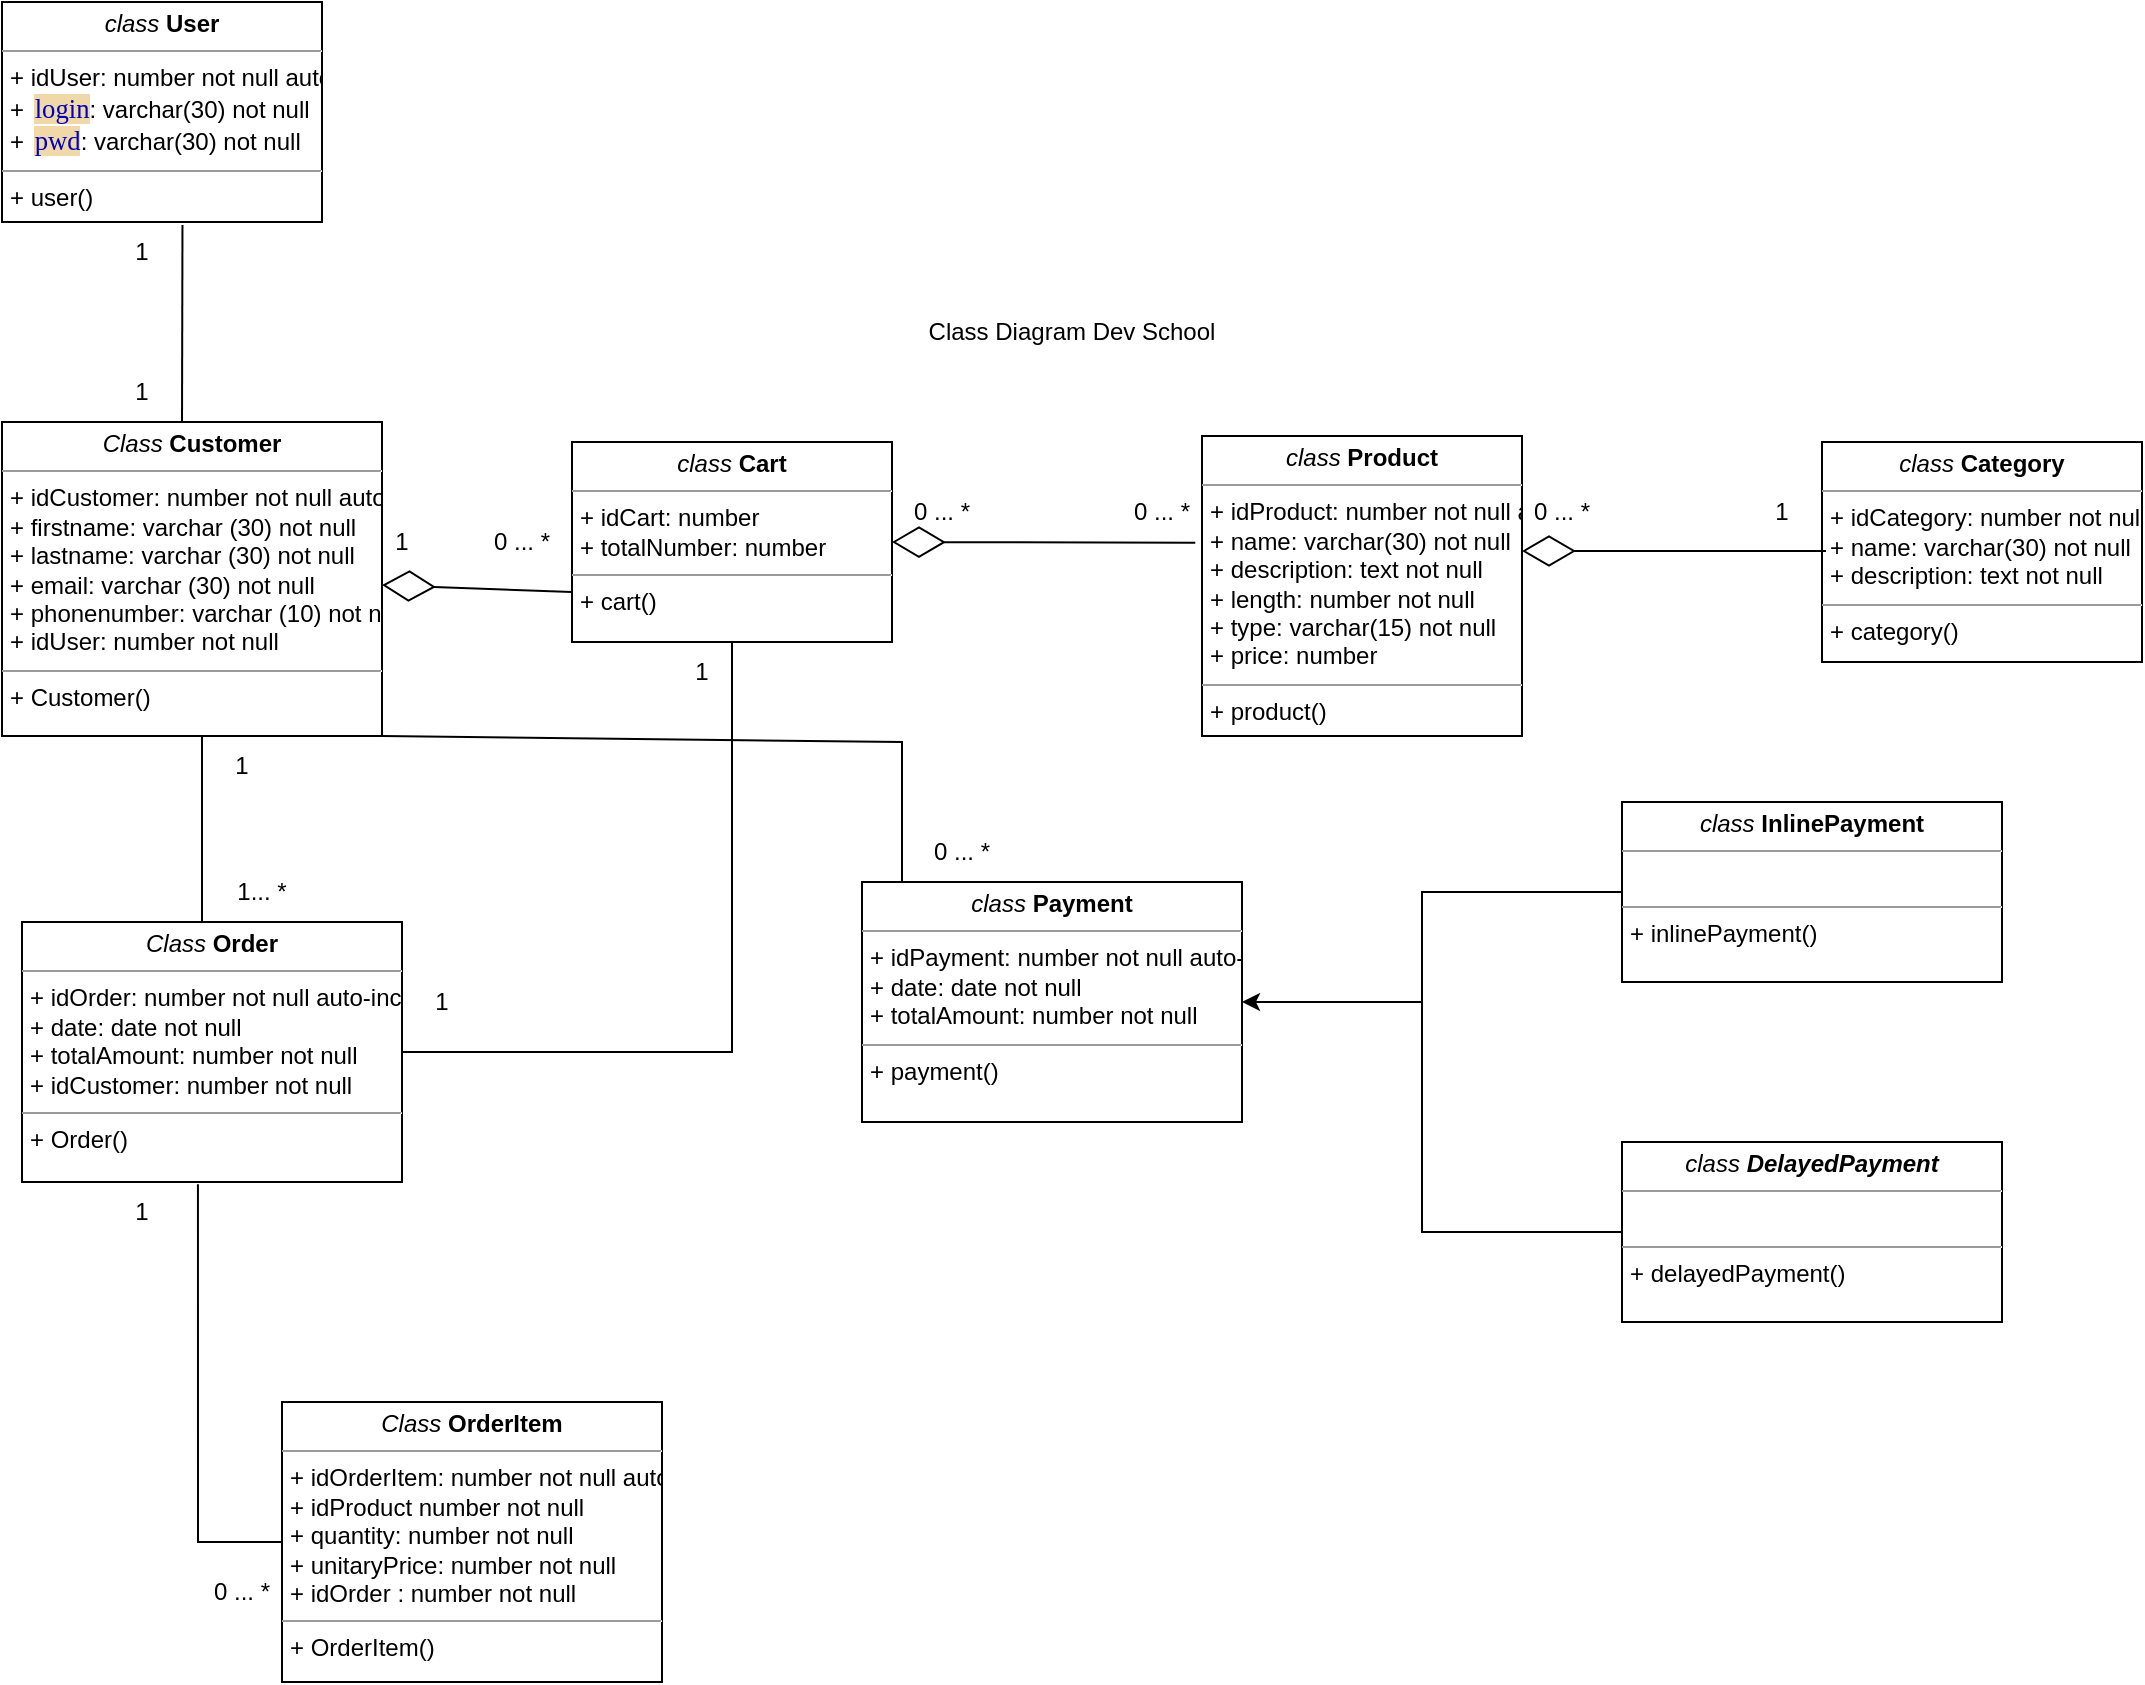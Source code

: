 <mxfile version="24.8.0">
  <diagram name="Page-1" id="c4acf3e9-155e-7222-9cf6-157b1a14988f">
    <mxGraphModel dx="1345" dy="1660" grid="1" gridSize="10" guides="1" tooltips="1" connect="1" arrows="1" fold="1" page="1" pageScale="1" pageWidth="850" pageHeight="1100" background="none" math="0" shadow="0">
      <root>
        <mxCell id="0" />
        <mxCell id="1" parent="0" />
        <mxCell id="5d2195bd80daf111-10" value="&lt;p style=&quot;margin: 4px 0px 0px; text-align: center;&quot;&gt;&lt;i&gt;class &lt;b&gt;Delayed&lt;/b&gt;&lt;/i&gt;&lt;b&gt;&lt;i&gt;Payment&lt;/i&gt;&lt;/b&gt;&lt;/p&gt;&lt;hr size=&quot;1&quot;&gt;&lt;p style=&quot;margin: 0px 0px 0px 4px;&quot;&gt;&lt;br&gt;&lt;/p&gt;&lt;hr size=&quot;1&quot;&gt;&lt;p style=&quot;margin: 0px 0px 0px 4px;&quot;&gt;+ delayed&lt;span style=&quot;background-color: initial;&quot;&gt;Payment()&lt;/span&gt;&lt;/p&gt;" style="verticalAlign=top;align=left;overflow=fill;fontSize=12;fontFamily=Helvetica;html=1;rounded=0;shadow=0;comic=0;labelBackgroundColor=none;strokeWidth=1" parent="1" vertex="1">
          <mxGeometry x="870" y="430" width="190" height="90" as="geometry" />
        </mxCell>
        <mxCell id="5d2195bd80daf111-15" value="&lt;p style=&quot;margin:0px;margin-top:4px;text-align:center;&quot;&gt;&lt;i&gt;class &lt;/i&gt;&lt;b style=&quot;&quot;&gt;P&lt;/b&gt;&lt;b&gt;ayment&lt;/b&gt;&lt;/p&gt;&lt;hr size=&quot;1&quot;&gt;&lt;p style=&quot;margin:0px;margin-left:4px;&quot;&gt;+ idPayment:&amp;nbsp;&lt;span style=&quot;background-color: initial;&quot;&gt;number not null auto-incremented&lt;/span&gt;&lt;/p&gt;&lt;p style=&quot;margin: 0px 0px 0px 4px;&quot;&gt;+ date: date not null&lt;/p&gt;&lt;p style=&quot;margin: 0px 0px 0px 4px;&quot;&gt;&lt;span style=&quot;background-color: initial;&quot;&gt;+ totalAmount: number not null&lt;/span&gt;&lt;/p&gt;&lt;hr size=&quot;1&quot;&gt;&lt;p style=&quot;margin:0px;margin-left:4px;&quot;&gt;+ payment()&lt;br&gt;&lt;/p&gt;" style="verticalAlign=top;align=left;overflow=fill;fontSize=12;fontFamily=Helvetica;html=1;rounded=0;shadow=0;comic=0;labelBackgroundColor=none;strokeWidth=1" parent="1" vertex="1">
          <mxGeometry x="490" y="300" width="190" height="120" as="geometry" />
        </mxCell>
        <mxCell id="5d2195bd80daf111-18" value="&lt;p style=&quot;margin:0px;margin-top:4px;text-align:center;&quot;&gt;&lt;i&gt;Class&amp;nbsp;&lt;/i&gt;&lt;b&gt;Customer&lt;/b&gt;&lt;/p&gt;&lt;hr size=&quot;1&quot;&gt;&lt;p style=&quot;margin:0px;margin-left:4px;&quot;&gt;+ idCustomer: number not null auto-incremented&lt;/p&gt;&lt;p style=&quot;margin:0px;margin-left:4px;&quot;&gt;+ firstname: varchar (30) not null&lt;/p&gt;&lt;p style=&quot;margin:0px;margin-left:4px;&quot;&gt;+ lastname: varchar (30) not null&lt;/p&gt;&lt;p style=&quot;margin:0px;margin-left:4px;&quot;&gt;+ email: varchar (30) not null&lt;/p&gt;&lt;p style=&quot;margin:0px;margin-left:4px;&quot;&gt;+ phonenumber: varchar (10) not null&lt;/p&gt;&lt;p style=&quot;margin:0px;margin-left:4px;&quot;&gt;+ idUser: number&amp;nbsp;&lt;span style=&quot;background-color: initial;&quot;&gt;not null&amp;nbsp;&lt;/span&gt;&lt;/p&gt;&lt;hr size=&quot;1&quot;&gt;&lt;p style=&quot;margin:0px;margin-left:4px;&quot;&gt;+ Customer()&lt;br&gt;&lt;/p&gt;" style="verticalAlign=top;align=left;overflow=fill;fontSize=12;fontFamily=Helvetica;html=1;rounded=0;shadow=0;comic=0;labelBackgroundColor=none;strokeWidth=1" parent="1" vertex="1">
          <mxGeometry x="60" y="70" width="190" height="157" as="geometry" />
        </mxCell>
        <mxCell id="5d2195bd80daf111-19" value="&lt;p style=&quot;margin: 4px 0px 0px; text-align: center;&quot;&gt;&lt;i&gt;Class&amp;nbsp;&lt;/i&gt;&lt;b&gt;Order&lt;/b&gt;&lt;/p&gt;&lt;hr size=&quot;1&quot;&gt;&lt;p style=&quot;margin: 0px 0px 0px 4px;&quot;&gt;+ idOrder: number not null auto-incremented&lt;/p&gt;&lt;p style=&quot;margin: 0px 0px 0px 4px;&quot;&gt;+ date: date not null&lt;/p&gt;&lt;p style=&quot;margin: 0px 0px 0px 4px;&quot;&gt;&lt;span style=&quot;background-color: initial;&quot;&gt;+ totalAmount: number not null&lt;/span&gt;&lt;/p&gt;&lt;p style=&quot;margin: 0px 0px 0px 4px;&quot;&gt;&lt;span style=&quot;background-color: initial;&quot;&gt;+ idCustomer:&amp;nbsp;&lt;/span&gt;&lt;span style=&quot;background-color: initial;&quot;&gt;number not null&lt;/span&gt;&lt;/p&gt;&lt;hr size=&quot;1&quot;&gt;&lt;p style=&quot;margin: 0px 0px 0px 4px;&quot;&gt;+ Order()&lt;span style=&quot;white-space: pre;&quot;&gt;&#x9;&lt;/span&gt;&lt;/p&gt;" style="verticalAlign=top;align=left;overflow=fill;fontSize=12;fontFamily=Helvetica;html=1;rounded=0;shadow=0;comic=0;labelBackgroundColor=none;strokeWidth=1" parent="1" vertex="1">
          <mxGeometry x="70" y="320" width="190" height="130" as="geometry" />
        </mxCell>
        <mxCell id="5d2195bd80daf111-20" value="&lt;p style=&quot;margin:0px;margin-top:4px;text-align:center;&quot;&gt;&lt;i&gt;class&amp;nbsp;&lt;/i&gt;&lt;b&gt;InlinePayment&lt;/b&gt;&lt;/p&gt;&lt;hr size=&quot;1&quot;&gt;&lt;p style=&quot;margin:0px;margin-left:4px;&quot;&gt;&lt;br&gt;&lt;/p&gt;&lt;hr size=&quot;1&quot;&gt;&lt;p style=&quot;margin:0px;margin-left:4px;&quot;&gt;+ inlinePayment()&lt;br&gt;&lt;/p&gt;" style="verticalAlign=top;align=left;overflow=fill;fontSize=12;fontFamily=Helvetica;html=1;rounded=0;shadow=0;comic=0;labelBackgroundColor=none;strokeWidth=1" parent="1" vertex="1">
          <mxGeometry x="870" y="260" width="190" height="90" as="geometry" />
        </mxCell>
        <mxCell id="kqFgWEBfV6XpofDg471r-1" value="&lt;p style=&quot;margin:0px;margin-top:4px;text-align:center;&quot;&gt;&lt;i&gt;class&amp;nbsp;&lt;/i&gt;&lt;b&gt;Cart&lt;/b&gt;&lt;/p&gt;&lt;hr size=&quot;1&quot;&gt;&lt;p style=&quot;margin:0px;margin-left:4px;&quot;&gt;+ idCart: number&lt;br&gt;+ totalNumber:&amp;nbsp;&lt;span style=&quot;background-color: initial;&quot;&gt;number&lt;/span&gt;&lt;/p&gt;&lt;hr size=&quot;1&quot;&gt;&lt;p style=&quot;margin:0px;margin-left:4px;&quot;&gt;+ cart()&lt;br&gt;&lt;/p&gt;" style="verticalAlign=top;align=left;overflow=fill;fontSize=12;fontFamily=Helvetica;html=1;rounded=0;shadow=0;comic=0;labelBackgroundColor=none;strokeWidth=1" vertex="1" parent="1">
          <mxGeometry x="345" y="80" width="160" height="100" as="geometry" />
        </mxCell>
        <mxCell id="kqFgWEBfV6XpofDg471r-2" value="&lt;p style=&quot;margin:0px;margin-top:4px;text-align:center;&quot;&gt;&lt;i&gt;class&amp;nbsp;&lt;/i&gt;&lt;b&gt;Product&lt;/b&gt;&lt;/p&gt;&lt;hr size=&quot;1&quot;&gt;&lt;p style=&quot;margin:0px;margin-left:4px;&quot;&gt;+ idProduct: number&amp;nbsp;&lt;span style=&quot;background-color: initial;&quot;&gt;not null auto-incremented&lt;/span&gt;&lt;/p&gt;&lt;p style=&quot;margin:0px;margin-left:4px;&quot;&gt;+ name: varchar(30) not null&lt;/p&gt;&lt;p style=&quot;margin:0px;margin-left:4px;&quot;&gt;+ description: text not null&lt;/p&gt;&lt;p style=&quot;margin:0px;margin-left:4px;&quot;&gt;+ length: number not null&lt;/p&gt;&lt;p style=&quot;margin:0px;margin-left:4px;&quot;&gt;+ type: varchar(15) not null&lt;br&gt;+ price:&amp;nbsp;&lt;span style=&quot;background-color: initial;&quot;&gt;number&lt;/span&gt;&lt;/p&gt;&lt;hr size=&quot;1&quot;&gt;&lt;p style=&quot;margin:0px;margin-left:4px;&quot;&gt;+ product()&lt;br&gt;&lt;/p&gt;" style="verticalAlign=top;align=left;overflow=fill;fontSize=12;fontFamily=Helvetica;html=1;rounded=0;shadow=0;comic=0;labelBackgroundColor=none;strokeWidth=1" vertex="1" parent="1">
          <mxGeometry x="660" y="77" width="160" height="150" as="geometry" />
        </mxCell>
        <mxCell id="kqFgWEBfV6XpofDg471r-3" value="&lt;p style=&quot;margin:0px;margin-top:4px;text-align:center;&quot;&gt;&lt;i&gt;class&amp;nbsp;&lt;/i&gt;&lt;b&gt;Category&lt;/b&gt;&lt;/p&gt;&lt;hr size=&quot;1&quot;&gt;&lt;p style=&quot;margin:0px;margin-left:4px;&quot;&gt;+ idCategory: number&amp;nbsp;&lt;span style=&quot;background-color: initial;&quot;&gt;not null auto-incremented&lt;/span&gt;&lt;/p&gt;&lt;p style=&quot;margin:0px;margin-left:4px;&quot;&gt;+ name: varchar(30) not null&lt;/p&gt;&lt;p style=&quot;margin:0px;margin-left:4px;&quot;&gt;+ description: text not null&lt;/p&gt;&lt;hr size=&quot;1&quot;&gt;&lt;p style=&quot;margin:0px;margin-left:4px;&quot;&gt;+ category()&lt;br&gt;&lt;/p&gt;" style="verticalAlign=top;align=left;overflow=fill;fontSize=12;fontFamily=Helvetica;html=1;rounded=0;shadow=0;comic=0;labelBackgroundColor=none;strokeWidth=1" vertex="1" parent="1">
          <mxGeometry x="970" y="80" width="160" height="110" as="geometry" />
        </mxCell>
        <mxCell id="kqFgWEBfV6XpofDg471r-4" value="Class Diagram Dev School" style="text;html=1;align=center;verticalAlign=middle;whiteSpace=wrap;rounded=0;" vertex="1" parent="1">
          <mxGeometry x="505" y="10" width="180" height="30" as="geometry" />
        </mxCell>
        <mxCell id="kqFgWEBfV6XpofDg471r-5" value="" style="endArrow=classic;html=1;rounded=0;entryX=1;entryY=0.5;entryDx=0;entryDy=0;exitX=0;exitY=0.5;exitDx=0;exitDy=0;" edge="1" parent="1" source="5d2195bd80daf111-20" target="5d2195bd80daf111-15">
          <mxGeometry width="50" height="50" relative="1" as="geometry">
            <mxPoint x="730" y="440" as="sourcePoint" />
            <mxPoint x="780" y="390" as="targetPoint" />
            <Array as="points">
              <mxPoint x="770" y="305" />
              <mxPoint x="770" y="360" />
            </Array>
          </mxGeometry>
        </mxCell>
        <mxCell id="kqFgWEBfV6XpofDg471r-6" value="" style="endArrow=none;html=1;rounded=0;exitX=0;exitY=0.5;exitDx=0;exitDy=0;" edge="1" parent="1" source="5d2195bd80daf111-10">
          <mxGeometry width="50" height="50" relative="1" as="geometry">
            <mxPoint x="730" y="440" as="sourcePoint" />
            <mxPoint x="770" y="360" as="targetPoint" />
            <Array as="points">
              <mxPoint x="770" y="475" />
            </Array>
          </mxGeometry>
        </mxCell>
        <mxCell id="kqFgWEBfV6XpofDg471r-7" value="" style="endArrow=none;html=1;rounded=0;exitX=1;exitY=1;exitDx=0;exitDy=0;" edge="1" parent="1" source="5d2195bd80daf111-18">
          <mxGeometry width="50" height="50" relative="1" as="geometry">
            <mxPoint x="480" y="360" as="sourcePoint" />
            <mxPoint x="510" y="300" as="targetPoint" />
            <Array as="points">
              <mxPoint x="510" y="230" />
            </Array>
          </mxGeometry>
        </mxCell>
        <mxCell id="kqFgWEBfV6XpofDg471r-8" value="" style="endArrow=none;html=1;rounded=0;" edge="1" parent="1">
          <mxGeometry width="50" height="50" relative="1" as="geometry">
            <mxPoint x="160" y="320" as="sourcePoint" />
            <mxPoint x="160" y="227" as="targetPoint" />
          </mxGeometry>
        </mxCell>
        <mxCell id="kqFgWEBfV6XpofDg471r-9" value="" style="endArrow=none;html=1;rounded=0;exitX=1;exitY=0.5;exitDx=0;exitDy=0;entryX=0.5;entryY=1;entryDx=0;entryDy=0;" edge="1" parent="1" source="5d2195bd80daf111-19" target="kqFgWEBfV6XpofDg471r-1">
          <mxGeometry width="50" height="50" relative="1" as="geometry">
            <mxPoint x="480" y="360" as="sourcePoint" />
            <mxPoint x="530" y="310" as="targetPoint" />
            <Array as="points">
              <mxPoint x="425" y="385" />
            </Array>
          </mxGeometry>
        </mxCell>
        <mxCell id="kqFgWEBfV6XpofDg471r-10" value="" style="endArrow=diamondThin;endFill=0;endSize=24;html=1;rounded=0;entryX=1;entryY=0.5;entryDx=0;entryDy=0;exitX=-0.021;exitY=0.356;exitDx=0;exitDy=0;exitPerimeter=0;" edge="1" parent="1" source="kqFgWEBfV6XpofDg471r-2" target="kqFgWEBfV6XpofDg471r-1">
          <mxGeometry width="160" relative="1" as="geometry">
            <mxPoint x="620" y="170" as="sourcePoint" />
            <mxPoint x="780" y="170" as="targetPoint" />
          </mxGeometry>
        </mxCell>
        <mxCell id="kqFgWEBfV6XpofDg471r-11" value="" style="endArrow=diamondThin;endFill=0;endSize=24;html=1;rounded=0;entryX=1;entryY=0.5;entryDx=0;entryDy=0;exitX=0;exitY=0.75;exitDx=0;exitDy=0;" edge="1" parent="1" source="kqFgWEBfV6XpofDg471r-1">
          <mxGeometry width="160" relative="1" as="geometry">
            <mxPoint x="340" y="150" as="sourcePoint" />
            <mxPoint x="250" y="151.5" as="targetPoint" />
          </mxGeometry>
        </mxCell>
        <mxCell id="kqFgWEBfV6XpofDg471r-12" value="" style="endArrow=diamondThin;endFill=0;endSize=24;html=1;rounded=0;entryX=1;entryY=0.5;entryDx=0;entryDy=0;exitX=-0.021;exitY=0.356;exitDx=0;exitDy=0;exitPerimeter=0;" edge="1" parent="1">
          <mxGeometry width="160" relative="1" as="geometry">
            <mxPoint x="972" y="134.5" as="sourcePoint" />
            <mxPoint x="820" y="134.5" as="targetPoint" />
          </mxGeometry>
        </mxCell>
        <mxCell id="kqFgWEBfV6XpofDg471r-13" value="0 ... *" style="text;html=1;align=center;verticalAlign=middle;whiteSpace=wrap;rounded=0;" vertex="1" parent="1">
          <mxGeometry x="290" y="115" width="60" height="30" as="geometry" />
        </mxCell>
        <mxCell id="kqFgWEBfV6XpofDg471r-14" value="1" style="text;html=1;align=center;verticalAlign=middle;whiteSpace=wrap;rounded=0;" vertex="1" parent="1">
          <mxGeometry x="230" y="115" width="60" height="30" as="geometry" />
        </mxCell>
        <mxCell id="kqFgWEBfV6XpofDg471r-15" value="1" style="text;html=1;align=center;verticalAlign=middle;whiteSpace=wrap;rounded=0;" vertex="1" parent="1">
          <mxGeometry x="150" y="227" width="60" height="30" as="geometry" />
        </mxCell>
        <mxCell id="kqFgWEBfV6XpofDg471r-16" value="1... *" style="text;html=1;align=center;verticalAlign=middle;whiteSpace=wrap;rounded=0;" vertex="1" parent="1">
          <mxGeometry x="160" y="290" width="60" height="30" as="geometry" />
        </mxCell>
        <mxCell id="kqFgWEBfV6XpofDg471r-19" value="1" style="text;html=1;align=center;verticalAlign=middle;whiteSpace=wrap;rounded=0;" vertex="1" parent="1">
          <mxGeometry x="250" y="345" width="60" height="30" as="geometry" />
        </mxCell>
        <mxCell id="kqFgWEBfV6XpofDg471r-20" value="1" style="text;html=1;align=center;verticalAlign=middle;whiteSpace=wrap;rounded=0;" vertex="1" parent="1">
          <mxGeometry x="380" y="180" width="60" height="30" as="geometry" />
        </mxCell>
        <mxCell id="kqFgWEBfV6XpofDg471r-21" value="0 ... *" style="text;html=1;align=center;verticalAlign=middle;whiteSpace=wrap;rounded=0;" vertex="1" parent="1">
          <mxGeometry x="510" y="270" width="60" height="30" as="geometry" />
        </mxCell>
        <mxCell id="kqFgWEBfV6XpofDg471r-22" value="0 ... *" style="text;html=1;align=center;verticalAlign=middle;whiteSpace=wrap;rounded=0;" vertex="1" parent="1">
          <mxGeometry x="610" y="100" width="60" height="30" as="geometry" />
        </mxCell>
        <mxCell id="kqFgWEBfV6XpofDg471r-23" value="0 ... *" style="text;html=1;align=center;verticalAlign=middle;whiteSpace=wrap;rounded=0;" vertex="1" parent="1">
          <mxGeometry x="500" y="100" width="60" height="30" as="geometry" />
        </mxCell>
        <mxCell id="kqFgWEBfV6XpofDg471r-24" value="0 ... *" style="text;html=1;align=center;verticalAlign=middle;whiteSpace=wrap;rounded=0;" vertex="1" parent="1">
          <mxGeometry x="810" y="100" width="60" height="30" as="geometry" />
        </mxCell>
        <mxCell id="kqFgWEBfV6XpofDg471r-25" value="1" style="text;html=1;align=center;verticalAlign=middle;whiteSpace=wrap;rounded=0;" vertex="1" parent="1">
          <mxGeometry x="920" y="100" width="60" height="30" as="geometry" />
        </mxCell>
        <mxCell id="kqFgWEBfV6XpofDg471r-26" value="&lt;p style=&quot;margin: 4px 0px 0px; text-align: center;&quot;&gt;&lt;i&gt;Class&amp;nbsp;&lt;/i&gt;&lt;b&gt;OrderItem&lt;/b&gt;&lt;/p&gt;&lt;hr size=&quot;1&quot;&gt;&lt;p style=&quot;margin: 0px 0px 0px 4px;&quot;&gt;+ idOrderItem: number not null auto-incremented&lt;/p&gt;&lt;p style=&quot;margin: 0px 0px 0px 4px;&quot;&gt;+ idProduct number not null&lt;/p&gt;&lt;p style=&quot;margin: 0px 0px 0px 4px;&quot;&gt;&lt;span style=&quot;background-color: initial;&quot;&gt;+ quantity: number not null&lt;/span&gt;&lt;/p&gt;&lt;p style=&quot;margin: 0px 0px 0px 4px;&quot;&gt;&lt;span style=&quot;background-color: initial;&quot;&gt;+ unitaryPrice:&amp;nbsp;&lt;/span&gt;&lt;span style=&quot;background-color: initial;&quot;&gt;number not null&lt;/span&gt;&lt;/p&gt;&lt;p style=&quot;margin: 0px 0px 0px 4px;&quot;&gt;&lt;span style=&quot;background-color: initial;&quot;&gt;+ idOrder : number not null&lt;/span&gt;&lt;/p&gt;&lt;hr size=&quot;1&quot;&gt;&lt;p style=&quot;margin: 0px 0px 0px 4px;&quot;&gt;+ OrderItem()&lt;span style=&quot;white-space: pre;&quot;&gt;&#x9;&lt;/span&gt;&lt;/p&gt;" style="verticalAlign=top;align=left;overflow=fill;fontSize=12;fontFamily=Helvetica;html=1;rounded=0;shadow=0;comic=0;labelBackgroundColor=none;strokeWidth=1" vertex="1" parent="1">
          <mxGeometry x="200" y="560" width="190" height="140" as="geometry" />
        </mxCell>
        <mxCell id="kqFgWEBfV6XpofDg471r-27" value="" style="endArrow=none;html=1;rounded=0;entryX=0.463;entryY=1.009;entryDx=0;entryDy=0;exitX=0;exitY=0.5;exitDx=0;exitDy=0;entryPerimeter=0;" edge="1" parent="1" source="kqFgWEBfV6XpofDg471r-26" target="5d2195bd80daf111-19">
          <mxGeometry width="50" height="50" relative="1" as="geometry">
            <mxPoint x="640" y="430" as="sourcePoint" />
            <mxPoint x="690" y="380" as="targetPoint" />
            <Array as="points">
              <mxPoint x="158" y="630" />
            </Array>
          </mxGeometry>
        </mxCell>
        <mxCell id="kqFgWEBfV6XpofDg471r-28" value="1" style="text;html=1;align=center;verticalAlign=middle;whiteSpace=wrap;rounded=0;" vertex="1" parent="1">
          <mxGeometry x="100" y="450" width="60" height="30" as="geometry" />
        </mxCell>
        <mxCell id="kqFgWEBfV6XpofDg471r-30" value="0 ... *" style="text;html=1;align=center;verticalAlign=middle;whiteSpace=wrap;rounded=0;" vertex="1" parent="1">
          <mxGeometry x="150" y="640" width="60" height="30" as="geometry" />
        </mxCell>
        <mxCell id="kqFgWEBfV6XpofDg471r-33" value="&lt;p style=&quot;margin:0px;margin-top:4px;text-align:center;&quot;&gt;&lt;i&gt;class&amp;nbsp;&lt;/i&gt;&lt;b&gt;User&lt;/b&gt;&lt;/p&gt;&lt;hr size=&quot;1&quot;&gt;&lt;p style=&quot;margin:0px;margin-left:4px;&quot;&gt;+ idUser: number&amp;nbsp;&lt;span style=&quot;background-color: initial;&quot;&gt;not null auto-incremented&lt;/span&gt;&lt;/p&gt;&lt;p style=&quot;margin:0px;margin-left:4px;&quot;&gt;+&amp;nbsp;&lt;span style=&quot;background-color:#ffffff;padding:0px 0px 0px 2px;&quot;&gt;&lt;span style=&quot;font-family: Consolas; font-size: 10pt; white-space-collapse: preserve;&quot;&gt;&lt;span style=&quot;color:#0000c0;background-color:#f0d8a8;&quot;&gt;login&lt;/span&gt;&lt;/span&gt;&lt;/span&gt;: varchar(30) not null&lt;/p&gt;&lt;p style=&quot;margin:0px;margin-left:4px;&quot;&gt;+&amp;nbsp;&lt;span style=&quot;background-color:#ffffff;padding:0px 0px 0px 2px;&quot;&gt;&lt;span style=&quot;font-family: Consolas; font-size: 10pt; white-space-collapse: preserve;&quot;&gt;&lt;span style=&quot;color:#0000c0;background-color:#f0d8a8;&quot;&gt;pwd&lt;/span&gt;&lt;/span&gt;&lt;/span&gt;: varchar(30) not null&lt;/p&gt;&lt;hr size=&quot;1&quot;&gt;&lt;p style=&quot;margin:0px;margin-left:4px;&quot;&gt;+ user()&lt;br&gt;&lt;/p&gt;" style="verticalAlign=top;align=left;overflow=fill;fontSize=12;fontFamily=Helvetica;html=1;rounded=0;shadow=0;comic=0;labelBackgroundColor=none;strokeWidth=1" vertex="1" parent="1">
          <mxGeometry x="60" y="-140" width="160" height="110" as="geometry" />
        </mxCell>
        <mxCell id="kqFgWEBfV6XpofDg471r-34" value="" style="endArrow=none;html=1;rounded=0;entryX=0.564;entryY=1.014;entryDx=0;entryDy=0;entryPerimeter=0;" edge="1" parent="1" target="kqFgWEBfV6XpofDg471r-33">
          <mxGeometry width="50" height="50" relative="1" as="geometry">
            <mxPoint x="150" y="70" as="sourcePoint" />
            <mxPoint x="200" y="37" as="targetPoint" />
          </mxGeometry>
        </mxCell>
        <mxCell id="kqFgWEBfV6XpofDg471r-35" value="1" style="text;html=1;align=center;verticalAlign=middle;whiteSpace=wrap;rounded=0;" vertex="1" parent="1">
          <mxGeometry x="100" y="-30" width="60" height="30" as="geometry" />
        </mxCell>
        <mxCell id="kqFgWEBfV6XpofDg471r-36" value="1" style="text;html=1;align=center;verticalAlign=middle;whiteSpace=wrap;rounded=0;" vertex="1" parent="1">
          <mxGeometry x="100" y="40" width="60" height="30" as="geometry" />
        </mxCell>
      </root>
    </mxGraphModel>
  </diagram>
</mxfile>

